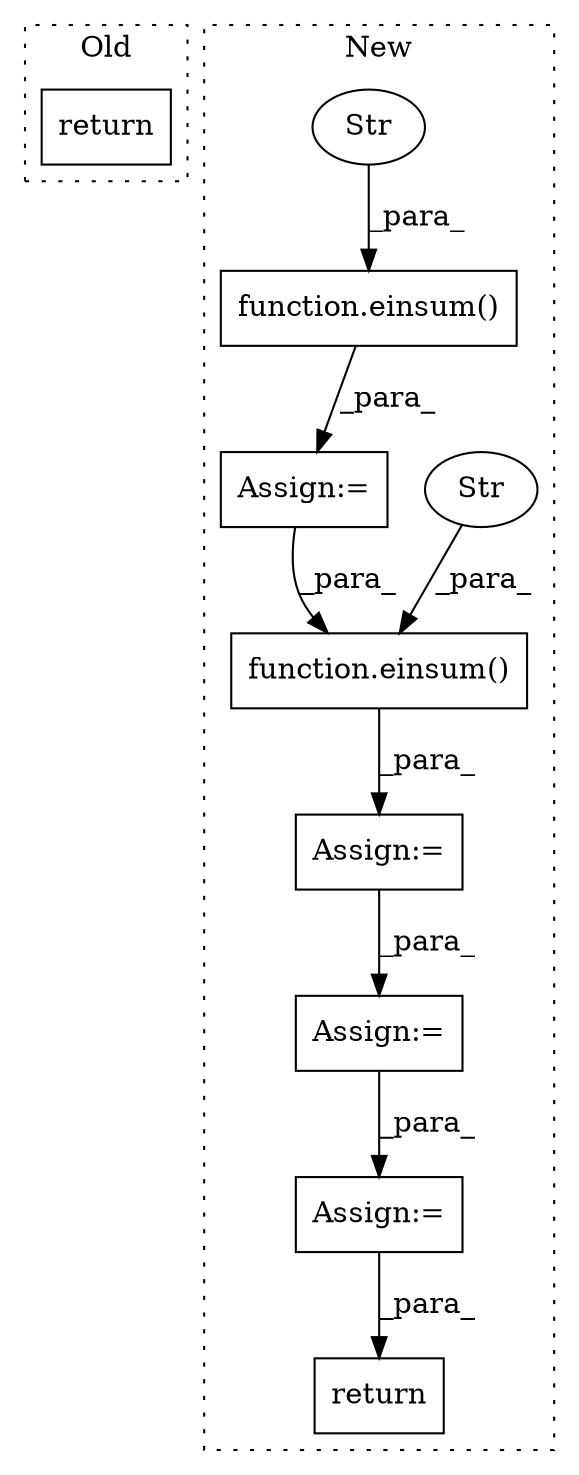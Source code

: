 digraph G {
subgraph cluster0 {
1 [label="return" a="93" s="212" l="7" shape="box"];
label = "Old";
style="dotted";
}
subgraph cluster1 {
2 [label="function.einsum()" a="75" s="1007,1048" l="7,1" shape="box"];
3 [label="Str" a="66" s="1014" l="21" shape="ellipse"];
4 [label="return" a="93" s="1345" l="7" shape="box"];
5 [label="Assign:=" a="68" s="1312" l="3" shape="box"];
6 [label="Assign:=" a="68" s="1004" l="3" shape="box"];
7 [label="Assign:=" a="68" s="945" l="3" shape="box"];
8 [label="function.einsum()" a="75" s="948,992" l="7,1" shape="box"];
9 [label="Str" a="66" s="955" l="21" shape="ellipse"];
10 [label="Assign:=" a="68" s="1106" l="3" shape="box"];
label = "New";
style="dotted";
}
2 -> 6 [label="_para_"];
3 -> 2 [label="_para_"];
5 -> 4 [label="_para_"];
6 -> 10 [label="_para_"];
7 -> 2 [label="_para_"];
8 -> 7 [label="_para_"];
9 -> 8 [label="_para_"];
10 -> 5 [label="_para_"];
}